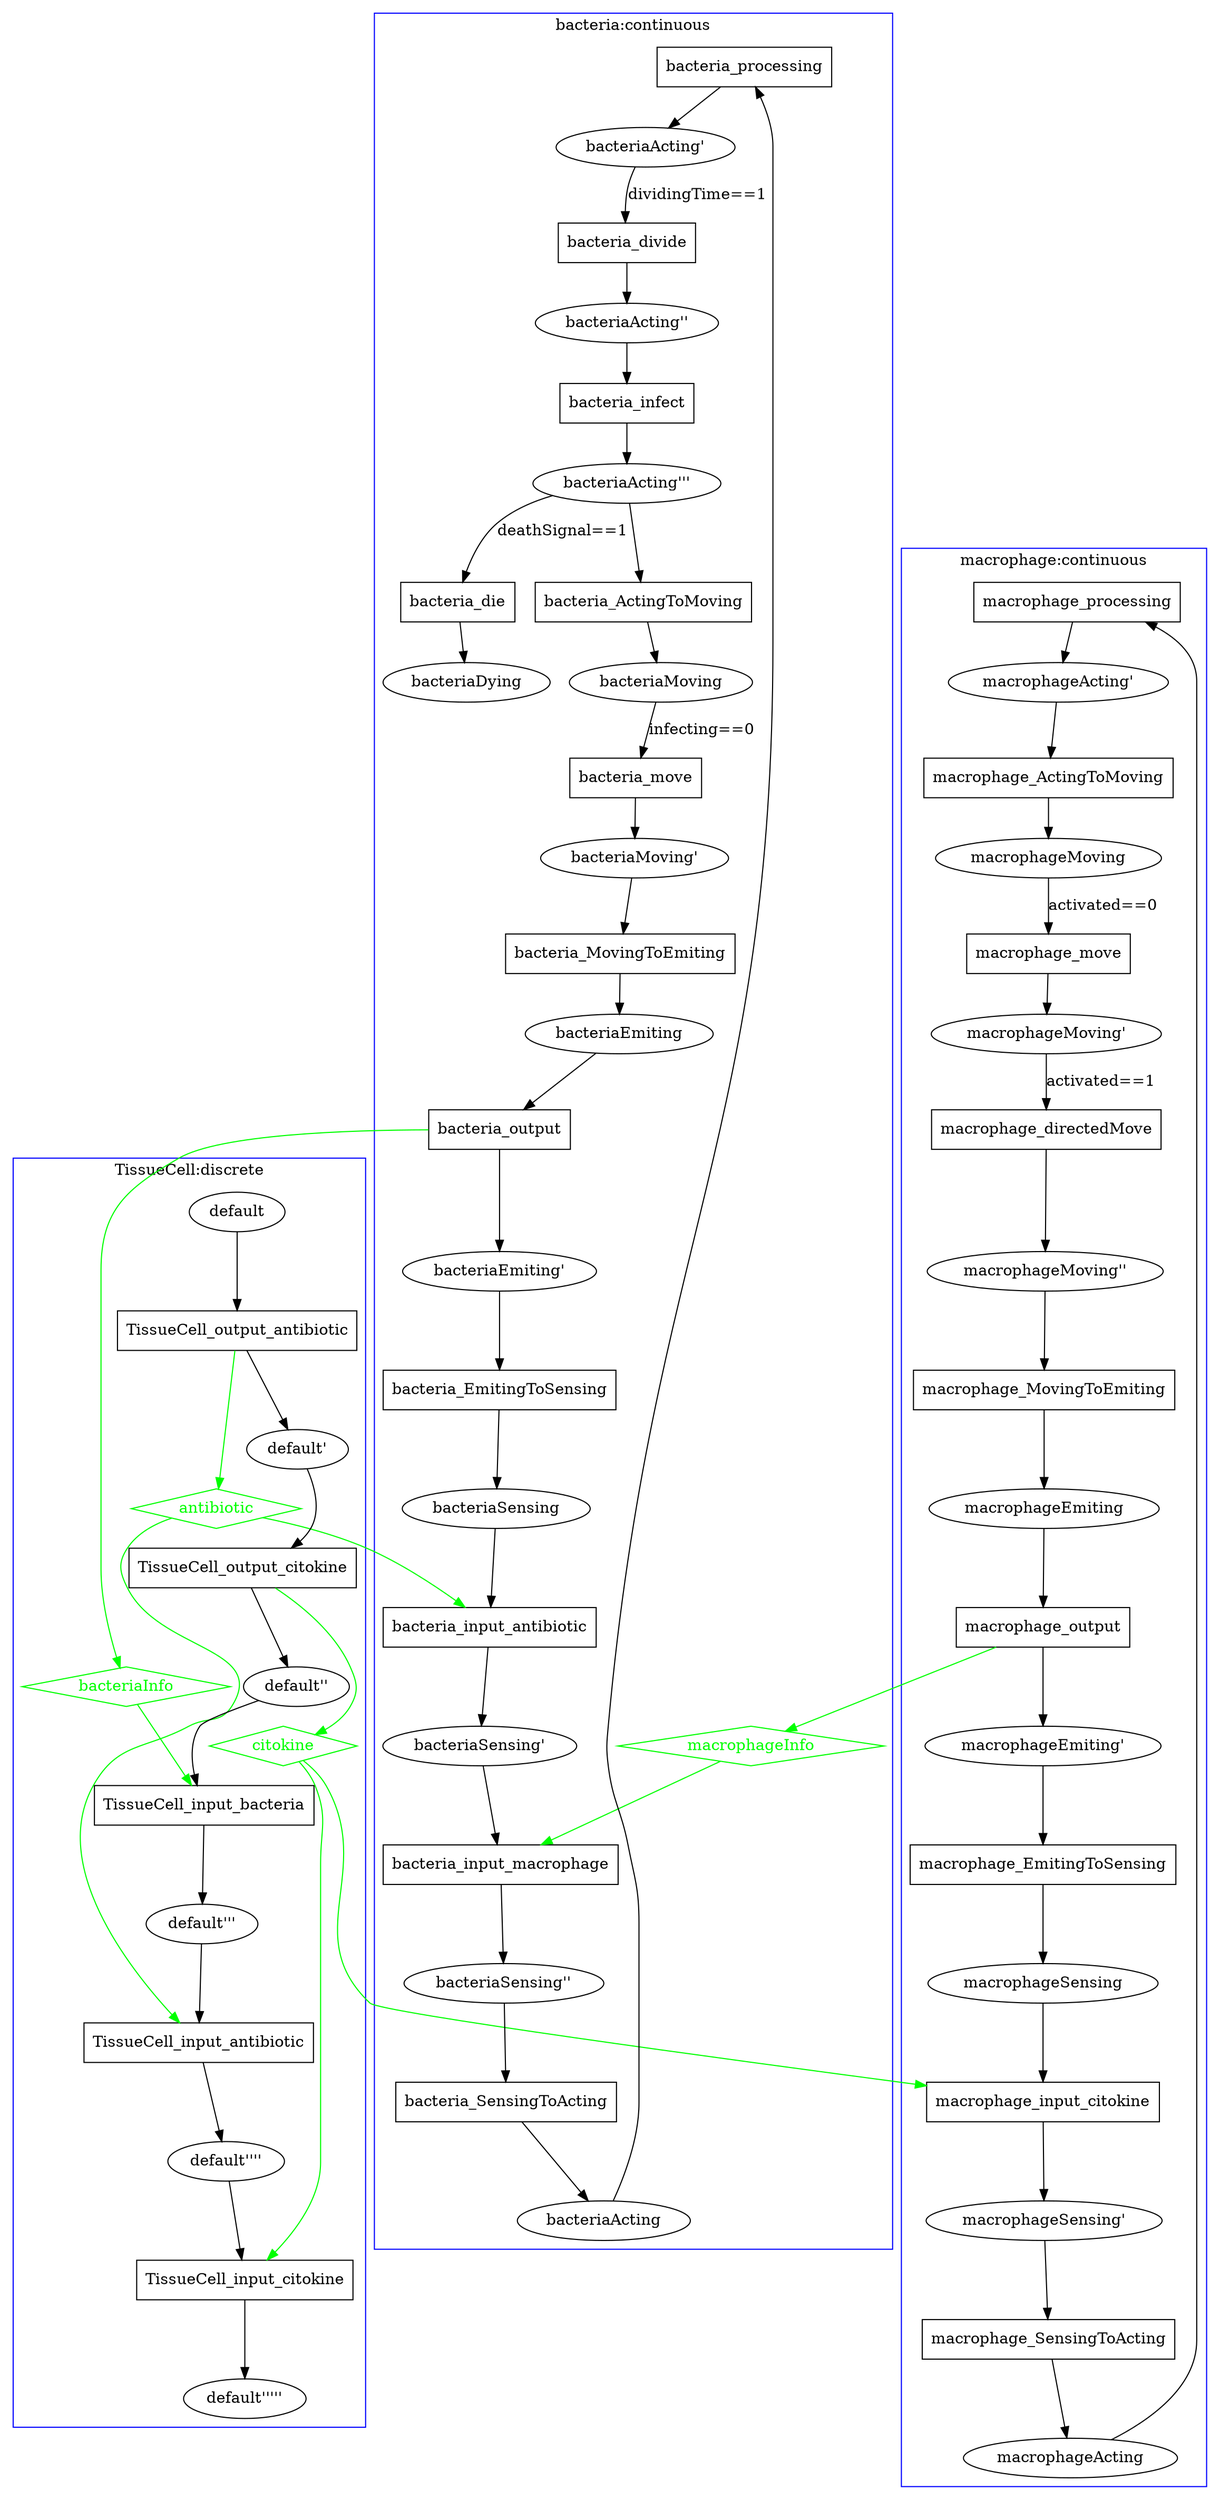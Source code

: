 digraph model {
subgraph cluster_0{
 label="TissueCell:discrete";color=blue; 

   TissueCell_input_bacteria [shape=box];
   bacteriaInfo -> TissueCell_input_bacteria [color=green];
   TissueCell_input_antibiotic [shape=box];
   antibiotic -> TissueCell_input_antibiotic [color=green];
   TissueCell_output_antibiotic [shape=box];
   TissueCell_output_antibiotic -> antibiotic [color=green];
   TissueCell_input_citokine [shape=box];
   citokine -> TissueCell_input_citokine [color=green];
   TissueCell_output_citokine [shape=box];
   TissueCell_output_citokine -> citokine [color=green];
   "default" -> TissueCell_output_antibiotic ;
   TissueCell_output_antibiotic -> "default'";
   "default'" -> TissueCell_output_citokine ;
   TissueCell_output_citokine -> "default''";
   "default''" -> TissueCell_input_bacteria ;
   TissueCell_input_bacteria -> "default'''";
   "default'''" -> TissueCell_input_antibiotic ;
   TissueCell_input_antibiotic -> "default''''";
   "default''''" -> TissueCell_input_citokine ;
   TissueCell_input_citokine -> "default'''''";
}

subgraph cluster_1{
 label="bacteria:continuous";color=blue; 

   bacteria_processing [shape=box];
   bacteria_move [shape=box];
   bacteria_divide [shape=box];
   bacteria_infect [shape=box];
   bacteria_die [shape=box];
   bacteria_output [shape=box];
   bacteria_output -> bacteriaInfo [color=green];
   bacteria_input_antibiotic [shape=box];
   antibiotic -> bacteria_input_antibiotic [color=green];
   bacteria_input_macrophage [shape=box];
   macrophageInfo -> bacteria_input_macrophage [color=green];
   bacteria_MovingToEmiting [shape=box];
   bacteria_EmitingToSensing [shape=box];
   bacteria_SensingToActing [shape=box];
   bacteria_ActingToMoving [shape=box];
   "bacteriaMoving" -> bacteria_move [ label ="infecting==0"];
   bacteria_move -> "bacteriaMoving'";
   "bacteriaMoving'" -> bacteria_MovingToEmiting ;
   bacteria_MovingToEmiting -> "bacteriaEmiting";
   "bacteriaEmiting" -> bacteria_output ;
   bacteria_output -> "bacteriaEmiting'";
   "bacteriaEmiting'" -> bacteria_EmitingToSensing ;
   bacteria_EmitingToSensing -> "bacteriaSensing";
   "bacteriaSensing" -> bacteria_input_antibiotic ;
   bacteria_input_antibiotic -> "bacteriaSensing'";
   "bacteriaSensing'" -> bacteria_input_macrophage ;
   bacteria_input_macrophage -> "bacteriaSensing''";
   "bacteriaSensing''" -> bacteria_SensingToActing ;
   bacteria_SensingToActing -> "bacteriaActing";
   "bacteriaActing" -> bacteria_processing ;
   bacteria_processing -> "bacteriaActing'";
   "bacteriaActing'" -> bacteria_divide [ label ="dividingTime==1"];
   bacteria_divide -> "bacteriaActing''";
   "bacteriaActing''" -> bacteria_infect ;
   bacteria_infect -> "bacteriaActing'''";
   "bacteriaActing'''" -> bacteria_die [ label ="deathSignal==1"];
   bacteria_die -> "bacteriaDying";
   "bacteriaActing'''" -> bacteria_ActingToMoving ;
   bacteria_ActingToMoving -> "bacteriaMoving";
}

subgraph cluster_2{
 label="macrophage:continuous";color=blue; 

   macrophage_processing [shape=box];
   macrophage_move [shape=box];
   macrophage_directedMove [shape=box];
   macrophage_output [shape=box];
   macrophage_output -> macrophageInfo [color=green];
   macrophage_input_citokine [shape=box];
   citokine -> macrophage_input_citokine [color=green];
   macrophage_MovingToEmiting [shape=box];
   macrophage_EmitingToSensing [shape=box];
   macrophage_SensingToActing [shape=box];
   macrophage_ActingToMoving [shape=box];
   "macrophageMoving" -> macrophage_move [ label ="activated==0"];
   macrophage_move -> "macrophageMoving'";
   "macrophageMoving'" -> macrophage_directedMove [ label ="activated==1"];
   macrophage_directedMove -> "macrophageMoving''";
   "macrophageMoving''" -> macrophage_MovingToEmiting ;
   macrophage_MovingToEmiting -> "macrophageEmiting";
   "macrophageEmiting" -> macrophage_output ;
   macrophage_output -> "macrophageEmiting'";
   "macrophageEmiting'" -> macrophage_EmitingToSensing ;
   macrophage_EmitingToSensing -> "macrophageSensing";
   "macrophageSensing" -> macrophage_input_citokine ;
   macrophage_input_citokine -> "macrophageSensing'";
   "macrophageSensing'" -> macrophage_SensingToActing ;
   macrophage_SensingToActing -> "macrophageActing";
   "macrophageActing" -> macrophage_processing ;
   macrophage_processing -> "macrophageActing'";
   "macrophageActing'" -> macrophage_ActingToMoving ;
   macrophage_ActingToMoving -> "macrophageMoving";
}

   bacteriaInfo [shape=box][shape=diamond, label=bacteriaInfo, fontcolor=green, color=green];
   antibiotic [shape=box][shape=diamond, label=antibiotic, fontcolor=green, color=green];
   citokine [shape=box][shape=diamond, label=citokine, fontcolor=green, color=green];
   macrophageInfo [shape=box][shape=diamond, label=macrophageInfo, fontcolor=green, color=green];
}